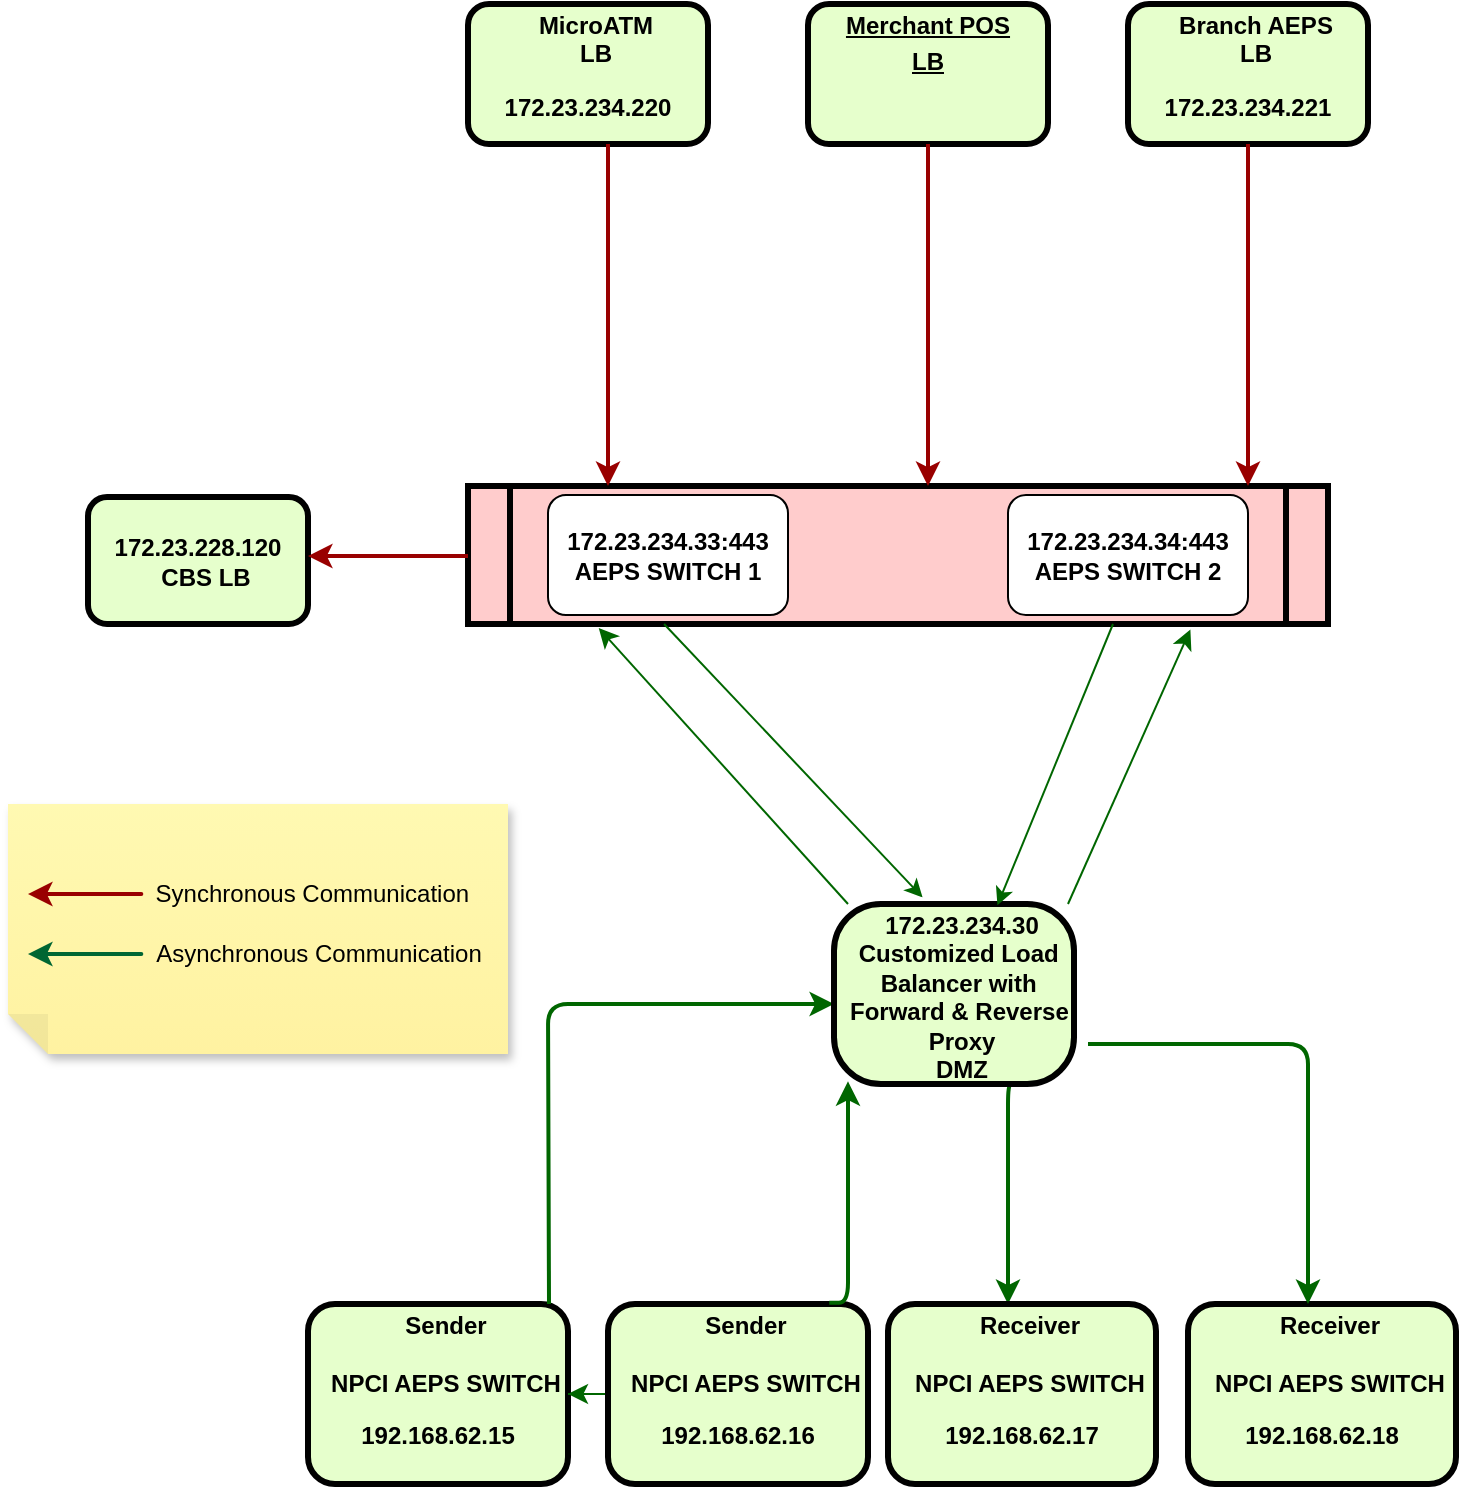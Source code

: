 <mxfile version="20.3.0" type="github">
  <diagram name="Page-1" id="c7558073-3199-34d8-9f00-42111426c3f3">
    <mxGraphModel dx="782" dy="428" grid="1" gridSize="10" guides="1" tooltips="1" connect="1" arrows="1" fold="1" page="1" pageScale="1" pageWidth="826" pageHeight="1169" background="none" math="0" shadow="0">
      <root>
        <mxCell id="0" />
        <mxCell id="1" parent="0" />
        <mxCell id="2" value="&lt;p style=&quot;margin: 0px; margin-top: 4px; text-align: center; text-decoration: underline;&quot;&gt;&lt;/p&gt;&lt;p style=&quot;margin: 0px; margin-left: 8px;&quot;&gt;MicroATM&lt;/p&gt;&lt;p style=&quot;margin: 0px; margin-left: 8px;&quot;&gt;LB&lt;/p&gt;&lt;p align=&quot;center&quot; class=&quot;MsoNormal&quot;&gt;&lt;span lang=&quot;EN-US&quot;&gt;172.23.234.220&lt;/span&gt;&lt;/p&gt;" style="verticalAlign=middle;align=center;overflow=fill;fontSize=12;fontFamily=Helvetica;html=1;rounded=1;fontStyle=1;strokeWidth=3;fillColor=#E6FFCC" parent="1" vertex="1">
          <mxGeometry x="230" y="150" width="120" height="70" as="geometry" />
        </mxCell>
        <mxCell id="5" value="" style="shape=process;whiteSpace=wrap;align=center;verticalAlign=middle;size=0.048;fontStyle=1;strokeWidth=3;fillColor=#FFCCCC" parent="1" vertex="1">
          <mxGeometry x="230" y="391" width="430" height="69" as="geometry" />
        </mxCell>
        <mxCell id="6" value="&lt;p style=&quot;margin: 0px; margin-top: 4px; text-align: center; text-decoration: underline;&quot;&gt;Merchant POS&lt;/p&gt;&lt;p style=&quot;margin: 0px; margin-top: 4px; text-align: center; text-decoration: underline;&quot;&gt;LB&lt;/p&gt;" style="verticalAlign=middle;align=center;overflow=fill;fontSize=12;fontFamily=Helvetica;html=1;rounded=1;fontStyle=1;strokeWidth=3;fillColor=#E6FFCC" parent="1" vertex="1">
          <mxGeometry x="400" y="150" width="120" height="70" as="geometry" />
        </mxCell>
        <mxCell id="8" value="&lt;p style=&quot;margin: 0px; margin-top: 4px; text-align: center; text-decoration: underline;&quot;&gt;&lt;/p&gt;&lt;p style=&quot;margin: 0px; margin-left: 8px;&quot;&gt;Branch AEPS&lt;/p&gt;&lt;p style=&quot;margin: 0px; margin-left: 8px;&quot;&gt;LB&lt;/p&gt;&lt;p align=&quot;center&quot; class=&quot;MsoNormal&quot;&gt;&lt;span lang=&quot;EN-US&quot;&gt;172.23.234.221&lt;/span&gt;&lt;/p&gt;&lt;p align=&quot;center&quot; class=&quot;MsoNormal&quot;&gt;&lt;span lang=&quot;EN-US&quot;&gt;&lt;br&gt;&lt;/span&gt;&lt;/p&gt;" style="verticalAlign=middle;align=center;overflow=fill;fontSize=12;fontFamily=Helvetica;html=1;rounded=1;fontStyle=1;strokeWidth=3;fillColor=#E6FFCC" parent="1" vertex="1">
          <mxGeometry x="560" y="150" width="120" height="70" as="geometry" />
        </mxCell>
        <mxCell id="10" value="&lt;p style=&quot;margin: 0px; margin-top: 4px; text-align: center; text-decoration: underline;&quot;&gt;&lt;/p&gt;&lt;br&gt;172.23.228.120&lt;br&gt;&lt;p style=&quot;margin: 0px; margin-left: 8px;&quot;&gt;&lt;span style=&quot;background-color: initial;&quot;&gt;CBS LB&lt;/span&gt;&lt;br&gt;&lt;/p&gt;" style="verticalAlign=middle;align=center;overflow=fill;fontSize=12;fontFamily=Helvetica;html=1;rounded=1;fontStyle=1;strokeWidth=3;fillColor=#E6FFCC" parent="1" vertex="1">
          <mxGeometry x="40" y="396.5" width="110" height="63.5" as="geometry" />
        </mxCell>
        <mxCell id="11" value="&lt;p style=&quot;margin: 0px; margin-top: 4px; text-align: center; text-decoration: underline;&quot;&gt;&lt;/p&gt;&lt;p style=&quot;margin: 0px; margin-left: 8px;&quot;&gt;&lt;span style=&quot;background-color: initial;&quot;&gt;Sender&lt;/span&gt;&lt;br&gt;&lt;/p&gt;&lt;p style=&quot;margin: 0px; margin-left: 8px;&quot;&gt;&lt;span style=&quot;background-color: initial;&quot;&gt;&lt;br&gt;&lt;/span&gt;&lt;/p&gt;&lt;p style=&quot;margin: 0px; margin-left: 8px;&quot;&gt;NPCI AEPS SWITCH&lt;/p&gt;&lt;p align=&quot;center&quot; class=&quot;MsoNormal&quot;&gt;&lt;span lang=&quot;EN-US&quot;&gt;192.168.62.15&lt;/span&gt;&lt;/p&gt;" style="verticalAlign=middle;align=center;overflow=fill;fontSize=12;fontFamily=Helvetica;html=1;rounded=1;fontStyle=1;strokeWidth=3;fillColor=#E6FFCC" parent="1" vertex="1">
          <mxGeometry x="150" y="800" width="130" height="90" as="geometry" />
        </mxCell>
        <mxCell id="56" value="" style="edgeStyle=elbowEdgeStyle;elbow=horizontal;strokeColor=#990000;strokeWidth=2" parent="1" source="2" target="5" edge="1">
          <mxGeometry width="100" height="100" relative="1" as="geometry">
            <mxPoint x="50" y="500" as="sourcePoint" />
            <mxPoint x="150" y="400" as="targetPoint" />
            <Array as="points">
              <mxPoint x="300" y="230" />
              <mxPoint x="260" y="200" />
              <mxPoint x="280" y="220" />
              <mxPoint x="290" y="250" />
              <mxPoint x="300" y="270" />
              <mxPoint x="280" y="360" />
            </Array>
          </mxGeometry>
        </mxCell>
        <mxCell id="59" value="" style="edgeStyle=elbowEdgeStyle;elbow=horizontal;strokeColor=#990000;strokeWidth=2" parent="1" source="6" target="5" edge="1">
          <mxGeometry width="100" height="100" relative="1" as="geometry">
            <mxPoint x="350" y="370" as="sourcePoint" />
            <mxPoint x="450" y="270" as="targetPoint" />
            <Array as="points">
              <mxPoint x="460" y="230" />
              <mxPoint x="420" y="210" />
              <mxPoint x="440" y="260" />
              <mxPoint x="430" y="240" />
              <mxPoint x="460" y="320" />
            </Array>
          </mxGeometry>
        </mxCell>
        <mxCell id="68" value="" style="edgeStyle=elbowEdgeStyle;elbow=horizontal;strokeColor=#990000;strokeWidth=2" parent="1" source="8" target="5" edge="1">
          <mxGeometry width="100" height="100" relative="1" as="geometry">
            <mxPoint x="570" y="380" as="sourcePoint" />
            <mxPoint x="510" y="250" as="targetPoint" />
            <Array as="points">
              <mxPoint x="620" y="240" />
              <mxPoint x="580" y="220" />
              <mxPoint x="560" y="230" />
              <mxPoint x="600" y="250" />
            </Array>
          </mxGeometry>
        </mxCell>
        <mxCell id="88" value="" style="edgeStyle=elbowEdgeStyle;elbow=horizontal;strokeColor=#006600;strokeWidth=2;exitX=0.75;exitY=1;exitDx=0;exitDy=0;" parent="1" source="vpj-GagNGOUXVlxgpGIW-118" edge="1">
          <mxGeometry width="100" height="100" relative="1" as="geometry">
            <mxPoint x="500" y="700" as="sourcePoint" />
            <mxPoint x="500" y="800" as="targetPoint" />
            <Array as="points">
              <mxPoint x="500" y="750" />
              <mxPoint x="500" y="810" />
              <mxPoint x="500" y="790" />
              <mxPoint x="500" y="780" />
              <mxPoint x="500" y="800" />
              <mxPoint x="440" y="740" />
              <mxPoint x="430" y="760" />
              <mxPoint x="440" y="750" />
              <mxPoint x="440" y="770" />
              <mxPoint x="440" y="780" />
              <mxPoint x="440" y="800" />
              <mxPoint x="440" y="730" />
              <mxPoint x="380" y="570" />
              <mxPoint x="360" y="570" />
              <mxPoint x="390" y="480" />
            </Array>
          </mxGeometry>
        </mxCell>
        <mxCell id="89" value="" style="edgeStyle=elbowEdgeStyle;elbow=horizontal;strokeColor=#006600;strokeWidth=2;" parent="1" edge="1">
          <mxGeometry width="100" height="100" relative="1" as="geometry">
            <mxPoint x="270.5" y="800" as="sourcePoint" />
            <mxPoint x="413" y="650" as="targetPoint" />
            <Array as="points">
              <mxPoint x="270" y="720" />
              <mxPoint x="313" y="660" />
              <mxPoint x="193" y="740" />
              <mxPoint x="233" y="700" />
              <mxPoint x="243" y="690" />
              <mxPoint x="293" y="670" />
              <mxPoint x="465" y="690" />
              <mxPoint x="463" y="670" />
              <mxPoint x="453" y="680" />
              <mxPoint x="363" y="650" />
              <mxPoint x="363" y="590" />
              <mxPoint x="473" y="510" />
              <mxPoint x="433" y="570" />
              <mxPoint x="443" y="540" />
              <mxPoint x="403" y="530" />
              <mxPoint x="393" y="500" />
              <mxPoint x="363" y="420" />
            </Array>
          </mxGeometry>
        </mxCell>
        <mxCell id="92" value="" style="edgeStyle=elbowEdgeStyle;elbow=horizontal;strokeColor=#990000;strokeWidth=2" parent="1" source="5" target="10" edge="1">
          <mxGeometry width="100" height="100" relative="1" as="geometry">
            <mxPoint x="30.0" y="500" as="sourcePoint" />
            <mxPoint x="130.0" y="400" as="targetPoint" />
            <Array as="points">
              <mxPoint x="190" y="426" />
              <mxPoint x="170" y="420" />
              <mxPoint x="200" y="416" />
              <mxPoint x="250" y="470" />
            </Array>
          </mxGeometry>
        </mxCell>
        <mxCell id="vpj-GagNGOUXVlxgpGIW-102" value="&lt;span style=&quot;color: rgba(0, 0, 0, 0); font-family: monospace; font-size: 0px; font-style: normal; font-variant-ligatures: normal; font-variant-caps: normal; font-weight: 400; letter-spacing: normal; orphans: 2; text-align: start; text-indent: 0px; text-transform: none; widows: 2; word-spacing: 0px; -webkit-text-stroke-width: 0px; background-color: rgb(248, 249, 250); text-decoration-thickness: initial; text-decoration-style: initial; text-decoration-color: initial; float: none; display: inline !important;&quot;&gt;&amp;nbsp;&lt;/span&gt;" style="text;whiteSpace=wrap;html=1;" vertex="1" parent="1">
          <mxGeometry x="650" y="260" width="30" height="40" as="geometry" />
        </mxCell>
        <mxCell id="vpj-GagNGOUXVlxgpGIW-110" value="&lt;span style=&quot;color: rgba(0, 0, 0, 0); font-family: monospace; font-size: 0px; font-style: normal; font-variant-ligatures: normal; font-variant-caps: normal; font-weight: 400; letter-spacing: normal; orphans: 2; text-align: start; text-indent: 0px; text-transform: none; widows: 2; word-spacing: 0px; -webkit-text-stroke-width: 0px; background-color: rgb(248, 249, 250); text-decoration-thickness: initial; text-decoration-style: initial; text-decoration-color: initial; float: none; display: inline !important;&quot;&gt;&amp;nbsp;&lt;/span&gt;" style="text;whiteSpace=wrap;html=1;" vertex="1" parent="1">
          <mxGeometry x="250" y="550" width="30" height="40" as="geometry" />
        </mxCell>
        <mxCell id="vpj-GagNGOUXVlxgpGIW-109" value="" style="shape=note;whiteSpace=wrap;html=1;backgroundOutline=1;fontColor=#000000;darkOpacity=0.05;fillColor=#FFF9B2;strokeColor=none;fillStyle=solid;direction=west;gradientDirection=north;gradientColor=#FFF2A1;shadow=1;size=20;pointerEvents=1;" vertex="1" parent="1">
          <mxGeometry y="550" width="250" height="125" as="geometry" />
        </mxCell>
        <mxCell id="vpj-GagNGOUXVlxgpGIW-111" value="" style="edgeStyle=elbowEdgeStyle;elbow=horizontal;strokeColor=#990000;strokeWidth=2" edge="1" parent="1">
          <mxGeometry width="100" height="100" relative="1" as="geometry">
            <mxPoint x="60" y="595" as="sourcePoint" />
            <mxPoint x="10" y="595" as="targetPoint" />
            <Array as="points">
              <mxPoint x="70" y="595" />
              <mxPoint x="100" y="591" />
              <mxPoint x="150" y="645" />
            </Array>
          </mxGeometry>
        </mxCell>
        <mxCell id="vpj-GagNGOUXVlxgpGIW-112" value="&amp;nbsp;Synchronous Communication" style="text;html=1;resizable=0;autosize=1;align=center;verticalAlign=middle;points=[];fillColor=none;strokeColor=none;rounded=0;" vertex="1" parent="1">
          <mxGeometry x="60" y="580" width="180" height="30" as="geometry" />
        </mxCell>
        <mxCell id="vpj-GagNGOUXVlxgpGIW-113" value="" style="edgeStyle=elbowEdgeStyle;elbow=horizontal;strokeColor=#006633;strokeWidth=2" edge="1" parent="1">
          <mxGeometry width="100" height="100" relative="1" as="geometry">
            <mxPoint x="60" y="625" as="sourcePoint" />
            <mxPoint x="10" y="625" as="targetPoint" />
            <Array as="points">
              <mxPoint x="70" y="625" />
              <mxPoint x="100" y="621" />
              <mxPoint x="150" y="675" />
            </Array>
          </mxGeometry>
        </mxCell>
        <mxCell id="vpj-GagNGOUXVlxgpGIW-114" value="Asynchronous Communication" style="text;html=1;resizable=0;autosize=1;align=center;verticalAlign=middle;points=[];fillColor=none;strokeColor=none;rounded=0;" vertex="1" parent="1">
          <mxGeometry x="60" y="610" width="190" height="30" as="geometry" />
        </mxCell>
        <mxCell id="vpj-GagNGOUXVlxgpGIW-115" value="&lt;b&gt;172.23.234.33:443&lt;/b&gt;&lt;br&gt;&lt;b&gt;AEPS SWITCH 1&lt;/b&gt;" style="rounded=1;whiteSpace=wrap;html=1;" vertex="1" parent="1">
          <mxGeometry x="270" y="395.5" width="120" height="60" as="geometry" />
        </mxCell>
        <mxCell id="vpj-GagNGOUXVlxgpGIW-116" value="&lt;b&gt;172.23.234.34:443&lt;br&gt;AEPS SWITCH 2&lt;/b&gt;" style="rounded=1;whiteSpace=wrap;html=1;" vertex="1" parent="1">
          <mxGeometry x="500" y="395.5" width="120" height="60" as="geometry" />
        </mxCell>
        <mxCell id="vpj-GagNGOUXVlxgpGIW-118" value="&lt;p style=&quot;margin: 0px; margin-top: 4px; text-align: center; text-decoration: underline;&quot;&gt;&lt;/p&gt;&lt;p style=&quot;margin: 0px; margin-left: 8px;&quot;&gt;&lt;span style=&quot;background-color: initial;&quot;&gt;172.23.234.30&lt;/span&gt;&lt;/p&gt;&lt;p style=&quot;margin: 0px; margin-left: 8px;&quot;&gt;&lt;span style=&quot;background-color: initial;&quot;&gt;Customized Load&amp;nbsp;&lt;/span&gt;&lt;/p&gt;&lt;p style=&quot;margin: 0px; margin-left: 8px;&quot;&gt;Balancer with&amp;nbsp;&lt;/p&gt;&lt;p style=&quot;margin: 0px; margin-left: 8px;&quot;&gt;Forward &amp;amp; Reverse&amp;nbsp;&lt;/p&gt;&lt;p style=&quot;margin: 0px; margin-left: 8px;&quot;&gt;Proxy&lt;/p&gt;&lt;p style=&quot;margin: 0px; margin-left: 8px;&quot;&gt;DMZ&lt;/p&gt;&lt;p style=&quot;margin: 0px; margin-left: 8px;&quot;&gt;&lt;br&gt;&lt;/p&gt;" style="verticalAlign=middle;align=center;overflow=fill;fontSize=12;fontFamily=Helvetica;html=1;rounded=1;fontStyle=1;strokeWidth=3;fillColor=#E6FFCC;arcSize=26;" vertex="1" parent="1">
          <mxGeometry x="413" y="600" width="120" height="90" as="geometry" />
        </mxCell>
        <mxCell id="vpj-GagNGOUXVlxgpGIW-121" value="" style="endArrow=classic;html=1;rounded=0;strokeColor=#006600;entryX=0.152;entryY=1.029;entryDx=0;entryDy=0;entryPerimeter=0;endSize=7;" edge="1" parent="1" target="5">
          <mxGeometry width="50" height="50" relative="1" as="geometry">
            <mxPoint x="420" y="600" as="sourcePoint" />
            <mxPoint x="290" y="470" as="targetPoint" />
          </mxGeometry>
        </mxCell>
        <mxCell id="vpj-GagNGOUXVlxgpGIW-122" value="" style="endArrow=classic;html=1;rounded=0;strokeColor=#006600;exitX=0.228;exitY=1;exitDx=0;exitDy=0;exitPerimeter=0;entryX=0.369;entryY=-0.037;entryDx=0;entryDy=0;entryPerimeter=0;" edge="1" parent="1" source="5" target="vpj-GagNGOUXVlxgpGIW-118">
          <mxGeometry width="50" height="50" relative="1" as="geometry">
            <mxPoint x="360" y="620" as="sourcePoint" />
            <mxPoint x="410" y="570" as="targetPoint" />
            <Array as="points" />
          </mxGeometry>
        </mxCell>
        <mxCell id="vpj-GagNGOUXVlxgpGIW-123" value="" style="endArrow=classic;html=1;rounded=0;strokeColor=#006600;entryX=0.84;entryY=1.039;entryDx=0;entryDy=0;entryPerimeter=0;endSize=7;" edge="1" parent="1" target="5">
          <mxGeometry width="50" height="50" relative="1" as="geometry">
            <mxPoint x="530" y="600" as="sourcePoint" />
            <mxPoint x="390.0" y="462.631" as="targetPoint" />
          </mxGeometry>
        </mxCell>
        <mxCell id="vpj-GagNGOUXVlxgpGIW-124" value="" style="endArrow=classic;html=1;rounded=0;strokeColor=#006600;exitX=0.75;exitY=1;exitDx=0;exitDy=0;entryX=0.681;entryY=0.007;entryDx=0;entryDy=0;entryPerimeter=0;" edge="1" parent="1" source="5" target="vpj-GagNGOUXVlxgpGIW-118">
          <mxGeometry width="50" height="50" relative="1" as="geometry">
            <mxPoint x="373" y="460" as="sourcePoint" />
            <mxPoint x="413.04" y="550" as="targetPoint" />
            <Array as="points" />
          </mxGeometry>
        </mxCell>
        <mxCell id="vpj-GagNGOUXVlxgpGIW-128" value="&lt;p style=&quot;margin: 0px; margin-top: 4px; text-align: center; text-decoration: underline;&quot;&gt;&lt;/p&gt;&lt;p style=&quot;margin: 0px; margin-left: 8px;&quot;&gt;Receiver&lt;/p&gt;&lt;p style=&quot;margin: 0px; margin-left: 8px;&quot;&gt;&lt;br&gt;&lt;/p&gt;&lt;p style=&quot;margin: 0px; margin-left: 8px;&quot;&gt;NPCI AEPS SWITCH&lt;/p&gt;&lt;p align=&quot;center&quot; class=&quot;MsoNormal&quot;&gt;&lt;span lang=&quot;EN-US&quot;&gt;192.168.62.18&lt;/span&gt;&lt;/p&gt;&lt;p align=&quot;center&quot; class=&quot;MsoNormal&quot;&gt;&lt;span lang=&quot;EN-US&quot;&gt;&lt;br&gt;&lt;/span&gt;&lt;/p&gt;" style="verticalAlign=middle;align=center;overflow=fill;fontSize=12;fontFamily=Helvetica;html=1;rounded=1;fontStyle=1;strokeWidth=3;fillColor=#E6FFCC" vertex="1" parent="1">
          <mxGeometry x="590" y="800" width="134" height="90" as="geometry" />
        </mxCell>
        <mxCell id="vpj-GagNGOUXVlxgpGIW-133" value="" style="edgeStyle=orthogonalEdgeStyle;rounded=0;orthogonalLoop=1;jettySize=auto;html=1;strokeColor=#006600;endSize=7;" edge="1" parent="1" source="vpj-GagNGOUXVlxgpGIW-129" target="11">
          <mxGeometry relative="1" as="geometry" />
        </mxCell>
        <mxCell id="vpj-GagNGOUXVlxgpGIW-129" value="&lt;p style=&quot;margin: 0px; margin-top: 4px; text-align: center; text-decoration: underline;&quot;&gt;&lt;/p&gt;&lt;p style=&quot;margin: 0px; margin-left: 8px;&quot;&gt;&lt;span style=&quot;background-color: initial;&quot;&gt;Sender&lt;/span&gt;&lt;br&gt;&lt;/p&gt;&lt;p style=&quot;margin: 0px; margin-left: 8px;&quot;&gt;&lt;span style=&quot;background-color: initial;&quot;&gt;&lt;br&gt;&lt;/span&gt;&lt;/p&gt;&lt;p style=&quot;margin: 0px; margin-left: 8px;&quot;&gt;NPCI AEPS SWITCH&lt;/p&gt;&lt;p align=&quot;center&quot; class=&quot;MsoNormal&quot;&gt;&lt;span lang=&quot;EN-US&quot;&gt;192.168.62.16&lt;/span&gt;&lt;/p&gt;" style="verticalAlign=middle;align=center;overflow=fill;fontSize=12;fontFamily=Helvetica;html=1;rounded=1;fontStyle=1;strokeWidth=3;fillColor=#E6FFCC" vertex="1" parent="1">
          <mxGeometry x="300" y="800" width="130" height="90" as="geometry" />
        </mxCell>
        <mxCell id="vpj-GagNGOUXVlxgpGIW-130" value="&lt;p style=&quot;margin: 0px; margin-top: 4px; text-align: center; text-decoration: underline;&quot;&gt;&lt;/p&gt;&lt;p style=&quot;margin: 0px; margin-left: 8px;&quot;&gt;Receiver&lt;/p&gt;&lt;p style=&quot;margin: 0px; margin-left: 8px;&quot;&gt;&lt;br&gt;&lt;/p&gt;&lt;p style=&quot;margin: 0px; margin-left: 8px;&quot;&gt;NPCI AEPS SWITCH&lt;/p&gt;&lt;p align=&quot;center&quot; class=&quot;MsoNormal&quot;&gt;&lt;span lang=&quot;EN-US&quot;&gt;192.168.62.17&lt;/span&gt;&lt;/p&gt;" style="verticalAlign=middle;align=center;overflow=fill;fontSize=12;fontFamily=Helvetica;html=1;rounded=1;fontStyle=1;strokeWidth=3;fillColor=#E6FFCC" vertex="1" parent="1">
          <mxGeometry x="440" y="800" width="134" height="90" as="geometry" />
        </mxCell>
        <mxCell id="vpj-GagNGOUXVlxgpGIW-132" value="" style="edgeStyle=elbowEdgeStyle;elbow=horizontal;strokeColor=#006600;strokeWidth=2;" edge="1" parent="1">
          <mxGeometry width="100" height="100" relative="1" as="geometry">
            <mxPoint x="540" y="670" as="sourcePoint" />
            <mxPoint x="650" y="800" as="targetPoint" />
            <Array as="points">
              <mxPoint x="650" y="730" />
              <mxPoint x="660" y="800" />
              <mxPoint x="660" y="780" />
              <mxPoint x="660" y="770" />
              <mxPoint x="660" y="790" />
              <mxPoint x="600" y="730" />
              <mxPoint x="590" y="750" />
              <mxPoint x="600" y="740" />
              <mxPoint x="600" y="760" />
              <mxPoint x="600" y="770" />
              <mxPoint x="600" y="790" />
              <mxPoint x="600" y="720" />
              <mxPoint x="540" y="560" />
              <mxPoint x="520" y="560" />
              <mxPoint x="550" y="470" />
            </Array>
          </mxGeometry>
        </mxCell>
        <mxCell id="vpj-GagNGOUXVlxgpGIW-134" value="" style="edgeStyle=elbowEdgeStyle;elbow=horizontal;strokeColor=#006600;strokeWidth=2;exitX=0.851;exitY=-0.007;exitDx=0;exitDy=0;exitPerimeter=0;entryX=0.064;entryY=0.985;entryDx=0;entryDy=0;entryPerimeter=0;" edge="1" parent="1" source="vpj-GagNGOUXVlxgpGIW-129" target="vpj-GagNGOUXVlxgpGIW-118">
          <mxGeometry width="100" height="100" relative="1" as="geometry">
            <mxPoint x="360" y="790" as="sourcePoint" />
            <mxPoint x="420" y="700" as="targetPoint" />
            <Array as="points">
              <mxPoint x="420" y="690" />
              <mxPoint x="420" y="730" />
              <mxPoint x="363" y="670" />
              <mxPoint x="243" y="750" />
              <mxPoint x="283" y="710" />
              <mxPoint x="293" y="700" />
              <mxPoint x="343" y="680" />
              <mxPoint x="515" y="700" />
              <mxPoint x="513" y="680" />
              <mxPoint x="503" y="690" />
              <mxPoint x="413" y="660" />
              <mxPoint x="413" y="600" />
              <mxPoint x="523" y="520" />
              <mxPoint x="483" y="580" />
              <mxPoint x="493" y="550" />
              <mxPoint x="453" y="540" />
              <mxPoint x="443" y="510" />
              <mxPoint x="413" y="430" />
            </Array>
          </mxGeometry>
        </mxCell>
      </root>
    </mxGraphModel>
  </diagram>
</mxfile>
